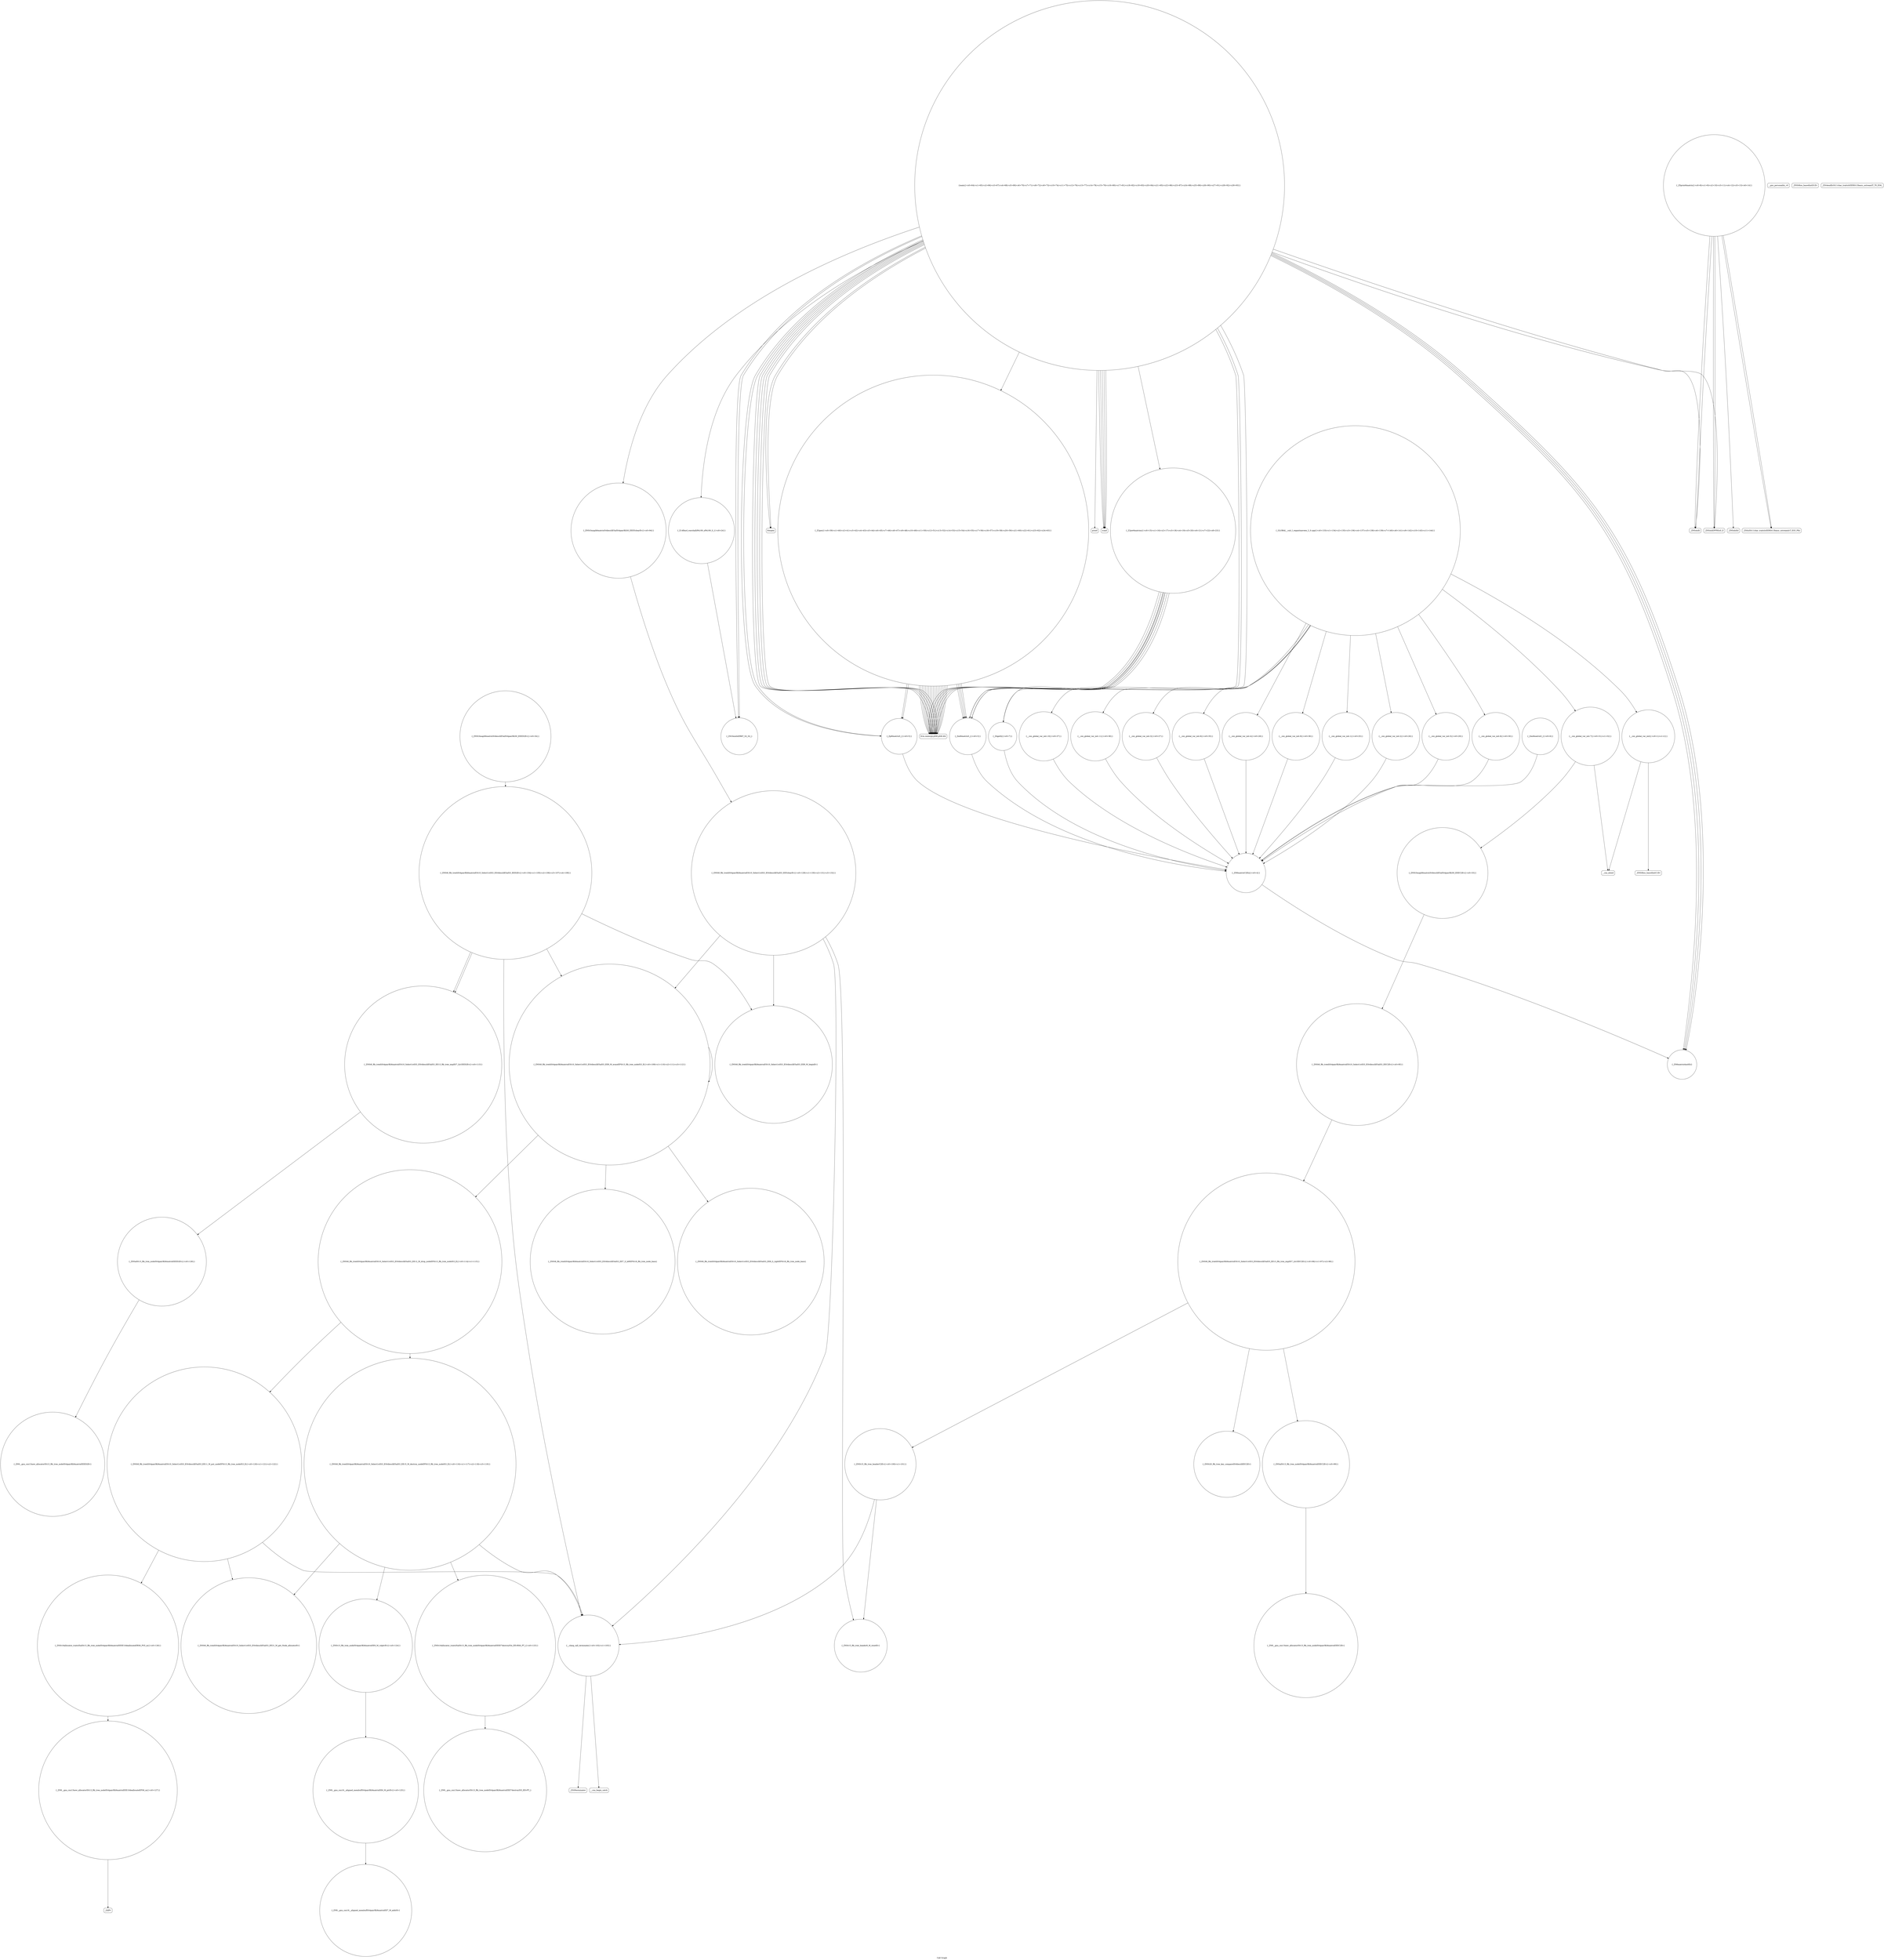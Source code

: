 digraph "Call Graph" {
	label="Call Graph";

	Node0x561283b111a0 [shape=record,shape=circle,label="{__cxx_global_var_init|{<s0>1|<s1>2}}"];
	Node0x561283b111a0:s0 -> Node0x561283b11220[color=black];
	Node0x561283b111a0:s1 -> Node0x561283ce1ca0[color=black];
	Node0x561283ce31a0 [shape=record,shape=circle,label="{_ZNSt15_Rb_tree_header8_M_resetEv}"];
	Node0x561283ce1ea0 [shape=record,shape=circle,label="{_Zmi6matrixS_|{<s0>6}}"];
	Node0x561283ce1ea0:s0 -> Node0x561283ce1da0[color=black];
	Node0x561283ce4540 [shape=record,shape=circle,label="{_ZNSt8_Rb_treeIiSt4pairIKi6matrixESt10_Select1stIS3_ESt4lessIiESaIS3_EE8_M_beginEv}"];
	Node0x561283ce2220 [shape=record,shape=Mrecord,label="{_ZNSolsEd}"];
	Node0x561283ce48c0 [shape=record,shape=circle,label="{_ZNSt16allocator_traitsISaISt13_Rb_tree_nodeISt4pairIKi6matrixEEEE7destroyIS4_EEvRS6_PT_|{<s0>123}}"];
	Node0x561283ce48c0:s0 -> Node0x561283ce4a40[color=black];
	Node0x561283ce25a0 [shape=record,shape=circle,label="{__cxx_global_var_init.3|{<s0>27}}"];
	Node0x561283ce25a0:s0 -> Node0x561283ce1da0[color=black];
	Node0x561283ce4c40 [shape=record,shape=circle,label="{_ZN9__gnu_cxx13new_allocatorISt13_Rb_tree_nodeISt4pairIKi6matrixEEE10deallocateEPS6_m|{<s0>127}}"];
	Node0x561283ce4c40:s0 -> Node0x561283ce4cc0[color=black];
	Node0x561283ce2920 [shape=record,shape=circle,label="{__cxx_global_var_init.8|{<s0>35}}"];
	Node0x561283ce2920:s0 -> Node0x561283ce1da0[color=black];
	Node0x561283ce2ca0 [shape=record,shape=Mrecord,label="{scanf}"];
	Node0x561283ce3020 [shape=record,shape=circle,label="{_ZNSt20_Rb_tree_key_compareISt4lessIiEEC2Ev}"];
	Node0x561283ce1d20 [shape=record,shape=circle,label="{_Zml6matrixS_|{<s0>3}}"];
	Node0x561283ce1d20:s0 -> Node0x561283ce1da0[color=black];
	Node0x561283ce43c0 [shape=record,shape=Mrecord,label="{_ZSt9terminatev}"];
	Node0x561283ce20a0 [shape=record,shape=Mrecord,label="{_ZNSolsEi}"];
	Node0x561283ce4740 [shape=record,shape=circle,label="{_ZNSt8_Rb_treeIiSt4pairIKi6matrixESt10_Select1stIS3_ESt4lessIiESaIS3_EE12_M_drop_nodeEPSt13_Rb_tree_nodeIS3_E|{<s0>114|<s1>115}}"];
	Node0x561283ce4740:s0 -> Node0x561283ce47c0[color=black];
	Node0x561283ce4740:s1 -> Node0x561283ce4840[color=black];
	Node0x561283ce2420 [shape=record,shape=circle,label="{_ZSt3minIxERKT_S2_S2_}"];
	Node0x561283ce4ac0 [shape=record,shape=circle,label="{_ZN9__gnu_cxx16__aligned_membufISt4pairIKi6matrixEE6_M_ptrEv|{<s0>125}}"];
	Node0x561283ce4ac0:s0 -> Node0x561283ce4b40[color=black];
	Node0x561283ce27a0 [shape=record,shape=circle,label="{__cxx_global_var_init.7|{<s0>31|<s1>32}}"];
	Node0x561283ce27a0:s0 -> Node0x561283ce2820[color=black];
	Node0x561283ce27a0:s1 -> Node0x561283ce1ca0[color=black];
	Node0x561283ce4e40 [shape=record,shape=circle,label="{_ZNSt8_Rb_treeIiSt4pairIKi6matrixESt10_Select1stIS3_ESt4lessIiESaIS3_EE5clearEv|{<s0>129|<s1>130|<s2>131|<s3>132}}"];
	Node0x561283ce4e40:s0 -> Node0x561283ce4540[color=black];
	Node0x561283ce4e40:s1 -> Node0x561283ce44c0[color=black];
	Node0x561283ce4e40:s2 -> Node0x561283ce31a0[color=black];
	Node0x561283ce4e40:s3 -> Node0x561283ce32a0[color=black];
	Node0x561283ce2b20 [shape=record,shape=circle,label="{_Z2gox|{<s0>39|<s1>40|<s2>41|<s3>42|<s4>43|<s5>44|<s6>45|<s7>46|<s8>47|<s9>48|<s10>49|<s11>50|<s12>51|<s13>52|<s14>53|<s15>54|<s16>55|<s17>56|<s18>57|<s19>58|<s20>59|<s21>60|<s22>61|<s23>62|<s24>63}}"];
	Node0x561283ce2b20:s0 -> Node0x561283ce2320[color=black];
	Node0x561283ce2b20:s1 -> Node0x561283ce2320[color=black];
	Node0x561283ce2b20:s2 -> Node0x561283ce2320[color=black];
	Node0x561283ce2b20:s3 -> Node0x561283ce2320[color=black];
	Node0x561283ce2b20:s4 -> Node0x561283ce1d20[color=black];
	Node0x561283ce2b20:s5 -> Node0x561283ce2320[color=black];
	Node0x561283ce2b20:s6 -> Node0x561283ce2320[color=black];
	Node0x561283ce2b20:s7 -> Node0x561283ce2320[color=black];
	Node0x561283ce2b20:s8 -> Node0x561283ce2320[color=black];
	Node0x561283ce2b20:s9 -> Node0x561283ce1d20[color=black];
	Node0x561283ce2b20:s10 -> Node0x561283ce1e20[color=black];
	Node0x561283ce2b20:s11 -> Node0x561283ce2320[color=black];
	Node0x561283ce2b20:s12 -> Node0x561283ce2320[color=black];
	Node0x561283ce2b20:s13 -> Node0x561283ce2320[color=black];
	Node0x561283ce2b20:s14 -> Node0x561283ce2320[color=black];
	Node0x561283ce2b20:s15 -> Node0x561283ce2320[color=black];
	Node0x561283ce2b20:s16 -> Node0x561283ce2320[color=black];
	Node0x561283ce2b20:s17 -> Node0x561283ce1d20[color=black];
	Node0x561283ce2b20:s18 -> Node0x561283ce1e20[color=black];
	Node0x561283ce2b20:s19 -> Node0x561283ce2320[color=black];
	Node0x561283ce2b20:s20 -> Node0x561283ce2320[color=black];
	Node0x561283ce2b20:s21 -> Node0x561283ce2320[color=black];
	Node0x561283ce2b20:s22 -> Node0x561283ce1d20[color=black];
	Node0x561283ce2b20:s23 -> Node0x561283ce2320[color=black];
	Node0x561283ce2b20:s24 -> Node0x561283ce2320[color=black];
	Node0x561283ce2ea0 [shape=record,shape=circle,label="{_ZNSt8_Rb_treeIiSt4pairIKi6matrixESt10_Select1stIS3_ESt4lessIiESaIS3_EEC2Ev|{<s0>95}}"];
	Node0x561283ce2ea0:s0 -> Node0x561283ce2f20[color=black];
	Node0x561283b11220 [shape=record,shape=Mrecord,label="{_ZNSt8ios_base4InitC1Ev}"];
	Node0x561283ce3220 [shape=record,shape=Mrecord,label="{__gxx_personality_v0}"];
	Node0x561283ce1f20 [shape=record,shape=circle,label="{_Z4getIi|{<s0>7}}"];
	Node0x561283ce1f20:s0 -> Node0x561283ce1da0[color=black];
	Node0x561283ce45c0 [shape=record,shape=circle,label="{_ZNSt8_Rb_treeIiSt4pairIKi6matrixESt10_Select1stIS3_ESt4lessIiESaIS3_EE13_Rb_tree_implIS7_Lb1EED2Ev|{<s0>113}}"];
	Node0x561283ce45c0:s0 -> Node0x561283ce4d40[color=black];
	Node0x561283ce22a0 [shape=record,shape=circle,label="{_Z2pw6matrixx|{<s0>15|<s1>16|<s2>17|<s3>18|<s4>19|<s5>20|<s6>21|<s7>22|<s8>23}}"];
	Node0x561283ce22a0:s0 -> Node0x561283ce1f20[color=black];
	Node0x561283ce22a0:s1 -> Node0x561283ce2320[color=black];
	Node0x561283ce22a0:s2 -> Node0x561283ce2320[color=black];
	Node0x561283ce22a0:s3 -> Node0x561283ce1d20[color=black];
	Node0x561283ce22a0:s4 -> Node0x561283ce2320[color=black];
	Node0x561283ce22a0:s5 -> Node0x561283ce2320[color=black];
	Node0x561283ce22a0:s6 -> Node0x561283ce2320[color=black];
	Node0x561283ce22a0:s7 -> Node0x561283ce1d20[color=black];
	Node0x561283ce22a0:s8 -> Node0x561283ce2320[color=black];
	Node0x561283ce4940 [shape=record,shape=circle,label="{_ZNSt8_Rb_treeIiSt4pairIKi6matrixESt10_Select1stIS3_ESt4lessIiESaIS3_EE21_M_get_Node_allocatorEv}"];
	Node0x561283ce2620 [shape=record,shape=circle,label="{__cxx_global_var_init.4|{<s0>28}}"];
	Node0x561283ce2620:s0 -> Node0x561283ce1da0[color=black];
	Node0x561283ce4cc0 [shape=record,shape=Mrecord,label="{_ZdlPv}"];
	Node0x561283ce29a0 [shape=record,shape=circle,label="{__cxx_global_var_init.9|{<s0>36}}"];
	Node0x561283ce29a0:s0 -> Node0x561283ce1da0[color=black];
	Node0x561283ce2d20 [shape=record,shape=circle,label="{_ZNSt3mapIi6matrixSt4lessIiESaISt4pairIKiS0_EEE5clearEv|{<s0>94}}"];
	Node0x561283ce2d20:s0 -> Node0x561283ce4e40[color=black];
	Node0x561283ce30a0 [shape=record,shape=circle,label="{_ZNSt15_Rb_tree_headerC2Ev|{<s0>100|<s1>101}}"];
	Node0x561283ce30a0:s0 -> Node0x561283ce31a0[color=black];
	Node0x561283ce30a0:s1 -> Node0x561283ce32a0[color=black];
	Node0x561283ce1da0 [shape=record,shape=circle,label="{_ZN6matrixC2Eii|{<s0>4}}"];
	Node0x561283ce1da0:s0 -> Node0x561283ce2da0[color=black];
	Node0x561283ce4440 [shape=record,shape=circle,label="{_ZNSt8_Rb_treeIiSt4pairIKi6matrixESt10_Select1stIS3_ESt4lessIiESaIS3_EED2Ev|{<s0>104|<s1>105|<s2>106|<s3>107|<s4>108}}"];
	Node0x561283ce4440:s0 -> Node0x561283ce4540[color=black];
	Node0x561283ce4440:s1 -> Node0x561283ce44c0[color=black];
	Node0x561283ce4440:s2 -> Node0x561283ce45c0[color=black];
	Node0x561283ce4440:s3 -> Node0x561283ce45c0[color=black];
	Node0x561283ce4440:s4 -> Node0x561283ce32a0[color=black];
	Node0x561283ce2120 [shape=record,shape=Mrecord,label="{_ZNSolsEPFRSoS_E}"];
	Node0x561283ce47c0 [shape=record,shape=circle,label="{_ZNSt8_Rb_treeIiSt4pairIKi6matrixESt10_Select1stIS3_ESt4lessIiESaIS3_EE15_M_destroy_nodeEPSt13_Rb_tree_nodeIS3_E|{<s0>116|<s1>117|<s2>118|<s3>119}}"];
	Node0x561283ce47c0:s0 -> Node0x561283ce4940[color=black];
	Node0x561283ce47c0:s1 -> Node0x561283ce49c0[color=black];
	Node0x561283ce47c0:s2 -> Node0x561283ce48c0[color=black];
	Node0x561283ce47c0:s3 -> Node0x561283ce32a0[color=black];
	Node0x561283ce24a0 [shape=record,shape=circle,label="{__cxx_global_var_init.1|{<s0>25}}"];
	Node0x561283ce24a0:s0 -> Node0x561283ce1da0[color=black];
	Node0x561283ce4b40 [shape=record,shape=circle,label="{_ZN9__gnu_cxx16__aligned_membufISt4pairIKi6matrixEE7_M_addrEv}"];
	Node0x561283ce2820 [shape=record,shape=circle,label="{_ZNSt3mapIi6matrixSt4lessIiESaISt4pairIKiS0_EEEC2Ev|{<s0>33}}"];
	Node0x561283ce2820:s0 -> Node0x561283ce2ea0[color=black];
	Node0x561283ce4ec0 [shape=record,shape=circle,label="{_GLOBAL__sub_I_regantinaveen_2_0.cpp|{<s0>133|<s1>134|<s2>135|<s3>136|<s4>137|<s5>138|<s6>139|<s7>140|<s8>141|<s9>142|<s10>143|<s11>144}}"];
	Node0x561283ce4ec0:s0 -> Node0x561283b111a0[color=black];
	Node0x561283ce4ec0:s1 -> Node0x561283ce24a0[color=black];
	Node0x561283ce4ec0:s2 -> Node0x561283ce2520[color=black];
	Node0x561283ce4ec0:s3 -> Node0x561283ce25a0[color=black];
	Node0x561283ce4ec0:s4 -> Node0x561283ce2620[color=black];
	Node0x561283ce4ec0:s5 -> Node0x561283ce26a0[color=black];
	Node0x561283ce4ec0:s6 -> Node0x561283ce2720[color=black];
	Node0x561283ce4ec0:s7 -> Node0x561283ce27a0[color=black];
	Node0x561283ce4ec0:s8 -> Node0x561283ce2920[color=black];
	Node0x561283ce4ec0:s9 -> Node0x561283ce29a0[color=black];
	Node0x561283ce4ec0:s10 -> Node0x561283ce2a20[color=black];
	Node0x561283ce4ec0:s11 -> Node0x561283ce2aa0[color=black];
	Node0x561283ce2ba0 [shape=record,shape=circle,label="{main|{<s0>64|<s1>65|<s2>66|<s3>67|<s4>68|<s5>69|<s6>70|<s7>71|<s8>72|<s9>73|<s10>74|<s11>75|<s12>76|<s13>77|<s14>78|<s15>79|<s16>80|<s17>81|<s18>82|<s19>83|<s20>84|<s21>85|<s22>86|<s23>87|<s24>88|<s25>89|<s26>90|<s27>91|<s28>92|<s29>93}}"];
	Node0x561283ce2ba0:s0 -> Node0x561283ce2c20[color=black];
	Node0x561283ce2ba0:s1 -> Node0x561283ce2c20[color=black];
	Node0x561283ce2ba0:s2 -> Node0x561283ce2ca0[color=black];
	Node0x561283ce2ba0:s3 -> Node0x561283ce20a0[color=black];
	Node0x561283ce2ba0:s4 -> Node0x561283ce2120[color=black];
	Node0x561283ce2ba0:s5 -> Node0x561283ce2d20[color=black];
	Node0x561283ce2ba0:s6 -> Node0x561283ce2ca0[color=black];
	Node0x561283ce2ba0:s7 -> Node0x561283ce2ca0[color=black];
	Node0x561283ce2ba0:s8 -> Node0x561283ce2ca0[color=black];
	Node0x561283ce2ba0:s9 -> Node0x561283ce2ca0[color=black];
	Node0x561283ce2ba0:s10 -> Node0x561283ce2420[color=black];
	Node0x561283ce2ba0:s11 -> Node0x561283ce2420[color=black];
	Node0x561283ce2ba0:s12 -> Node0x561283ce23a0[color=black];
	Node0x561283ce2ba0:s13 -> Node0x561283ce2da0[color=black];
	Node0x561283ce2ba0:s14 -> Node0x561283ce2da0[color=black];
	Node0x561283ce2ba0:s15 -> Node0x561283ce2da0[color=black];
	Node0x561283ce2ba0:s16 -> Node0x561283ce1f20[color=black];
	Node0x561283ce2ba0:s17 -> Node0x561283ce2320[color=black];
	Node0x561283ce2ba0:s18 -> Node0x561283ce2da0[color=black];
	Node0x561283ce2ba0:s19 -> Node0x561283ce2320[color=black];
	Node0x561283ce2ba0:s20 -> Node0x561283ce2320[color=black];
	Node0x561283ce2ba0:s21 -> Node0x561283ce22a0[color=black];
	Node0x561283ce2ba0:s22 -> Node0x561283ce1d20[color=black];
	Node0x561283ce2ba0:s23 -> Node0x561283ce2320[color=black];
	Node0x561283ce2ba0:s24 -> Node0x561283ce2320[color=black];
	Node0x561283ce2ba0:s25 -> Node0x561283ce2b20[color=black];
	Node0x561283ce2ba0:s26 -> Node0x561283ce1e20[color=black];
	Node0x561283ce2ba0:s27 -> Node0x561283ce1d20[color=black];
	Node0x561283ce2ba0:s28 -> Node0x561283ce1e20[color=black];
	Node0x561283ce2ba0:s29 -> Node0x561283ce2e20[color=black];
	Node0x561283ce2f20 [shape=record,shape=circle,label="{_ZNSt8_Rb_treeIiSt4pairIKi6matrixESt10_Select1stIS3_ESt4lessIiESaIS3_EE13_Rb_tree_implIS7_Lb1EEC2Ev|{<s0>96|<s1>97|<s2>98}}"];
	Node0x561283ce2f20:s0 -> Node0x561283ce2fa0[color=black];
	Node0x561283ce2f20:s1 -> Node0x561283ce3020[color=black];
	Node0x561283ce2f20:s2 -> Node0x561283ce30a0[color=black];
	Node0x561283ce1c20 [shape=record,shape=Mrecord,label="{_ZNSt8ios_base4InitD1Ev}"];
	Node0x561283ce32a0 [shape=record,shape=circle,label="{__clang_call_terminate|{<s0>102|<s1>103}}"];
	Node0x561283ce32a0:s0 -> Node0x561283ce4340[color=black];
	Node0x561283ce32a0:s1 -> Node0x561283ce43c0[color=black];
	Node0x561283ce1fa0 [shape=record,shape=circle,label="{_Z5print6matrix|{<s0>8|<s1>9|<s2>10|<s3>11|<s4>12|<s5>13|<s6>14}}"];
	Node0x561283ce1fa0:s0 -> Node0x561283ce20a0[color=black];
	Node0x561283ce1fa0:s1 -> Node0x561283ce2020[color=black];
	Node0x561283ce1fa0:s2 -> Node0x561283ce20a0[color=black];
	Node0x561283ce1fa0:s3 -> Node0x561283ce2120[color=black];
	Node0x561283ce1fa0:s4 -> Node0x561283ce2220[color=black];
	Node0x561283ce1fa0:s5 -> Node0x561283ce2020[color=black];
	Node0x561283ce1fa0:s6 -> Node0x561283ce2120[color=black];
	Node0x561283ce4640 [shape=record,shape=circle,label="{_ZNSt8_Rb_treeIiSt4pairIKi6matrixESt10_Select1stIS3_ESt4lessIiESaIS3_EE8_S_rightEPSt18_Rb_tree_node_base}"];
	Node0x561283ce2320 [shape=record,shape=Mrecord,label="{llvm.memcpy.p0i8.p0i8.i64}"];
	Node0x561283ce49c0 [shape=record,shape=circle,label="{_ZNSt13_Rb_tree_nodeISt4pairIKi6matrixEE9_M_valptrEv|{<s0>124}}"];
	Node0x561283ce49c0:s0 -> Node0x561283ce4ac0[color=black];
	Node0x561283ce26a0 [shape=record,shape=circle,label="{__cxx_global_var_init.5|{<s0>29}}"];
	Node0x561283ce26a0:s0 -> Node0x561283ce1da0[color=black];
	Node0x561283ce4d40 [shape=record,shape=circle,label="{_ZNSaISt13_Rb_tree_nodeISt4pairIKi6matrixEEED2Ev|{<s0>128}}"];
	Node0x561283ce4d40:s0 -> Node0x561283ce4dc0[color=black];
	Node0x561283ce2a20 [shape=record,shape=circle,label="{__cxx_global_var_init.10|{<s0>37}}"];
	Node0x561283ce2a20:s0 -> Node0x561283ce1da0[color=black];
	Node0x561283ce2da0 [shape=record,shape=circle,label="{_ZN6matrix4initEii}"];
	Node0x561283ce3120 [shape=record,shape=circle,label="{_ZN9__gnu_cxx13new_allocatorISt13_Rb_tree_nodeISt4pairIKi6matrixEEEC2Ev}"];
	Node0x561283ce1e20 [shape=record,shape=circle,label="{_Zpl6matrixS_|{<s0>5}}"];
	Node0x561283ce1e20:s0 -> Node0x561283ce1da0[color=black];
	Node0x561283ce44c0 [shape=record,shape=circle,label="{_ZNSt8_Rb_treeIiSt4pairIKi6matrixESt10_Select1stIS3_ESt4lessIiESaIS3_EE8_M_eraseEPSt13_Rb_tree_nodeIS3_E|{<s0>109|<s1>110|<s2>111|<s3>112}}"];
	Node0x561283ce44c0:s0 -> Node0x561283ce4640[color=black];
	Node0x561283ce44c0:s1 -> Node0x561283ce44c0[color=black];
	Node0x561283ce44c0:s2 -> Node0x561283ce46c0[color=black];
	Node0x561283ce44c0:s3 -> Node0x561283ce4740[color=black];
	Node0x561283ce21a0 [shape=record,shape=Mrecord,label="{_ZSt4endlIcSt11char_traitsIcEERSt13basic_ostreamIT_T0_ES6_}"];
	Node0x561283ce4840 [shape=record,shape=circle,label="{_ZNSt8_Rb_treeIiSt4pairIKi6matrixESt10_Select1stIS3_ESt4lessIiESaIS3_EE11_M_put_nodeEPSt13_Rb_tree_nodeIS3_E|{<s0>120|<s1>121|<s2>122}}"];
	Node0x561283ce4840:s0 -> Node0x561283ce4940[color=black];
	Node0x561283ce4840:s1 -> Node0x561283ce4bc0[color=black];
	Node0x561283ce4840:s2 -> Node0x561283ce32a0[color=black];
	Node0x561283ce2520 [shape=record,shape=circle,label="{__cxx_global_var_init.2|{<s0>26}}"];
	Node0x561283ce2520:s0 -> Node0x561283ce1da0[color=black];
	Node0x561283ce4bc0 [shape=record,shape=circle,label="{_ZNSt16allocator_traitsISaISt13_Rb_tree_nodeISt4pairIKi6matrixEEEE10deallocateERS6_PS5_m|{<s0>126}}"];
	Node0x561283ce4bc0:s0 -> Node0x561283ce4c40[color=black];
	Node0x561283ce28a0 [shape=record,shape=circle,label="{_ZNSt3mapIi6matrixSt4lessIiESaISt4pairIKiS0_EEED2Ev|{<s0>34}}"];
	Node0x561283ce28a0:s0 -> Node0x561283ce4440[color=black];
	Node0x561283ce2c20 [shape=record,shape=Mrecord,label="{freopen}"];
	Node0x561283ce2fa0 [shape=record,shape=circle,label="{_ZNSaISt13_Rb_tree_nodeISt4pairIKi6matrixEEEC2Ev|{<s0>99}}"];
	Node0x561283ce2fa0:s0 -> Node0x561283ce3120[color=black];
	Node0x561283ce1ca0 [shape=record,shape=Mrecord,label="{__cxa_atexit}"];
	Node0x561283ce4340 [shape=record,shape=Mrecord,label="{__cxa_begin_catch}"];
	Node0x561283ce2020 [shape=record,shape=Mrecord,label="{_ZStlsISt11char_traitsIcEERSt13basic_ostreamIcT_ES5_PKc}"];
	Node0x561283ce46c0 [shape=record,shape=circle,label="{_ZNSt8_Rb_treeIiSt4pairIKi6matrixESt10_Select1stIS3_ESt4lessIiESaIS3_EE7_S_leftEPSt18_Rb_tree_node_base}"];
	Node0x561283ce23a0 [shape=record,shape=circle,label="{_Z14floyd_warshalliPA109_xPA109_S_|{<s0>24}}"];
	Node0x561283ce23a0:s0 -> Node0x561283ce2420[color=black];
	Node0x561283ce4a40 [shape=record,shape=circle,label="{_ZN9__gnu_cxx13new_allocatorISt13_Rb_tree_nodeISt4pairIKi6matrixEEE7destroyIS5_EEvPT_}"];
	Node0x561283ce2720 [shape=record,shape=circle,label="{__cxx_global_var_init.6|{<s0>30}}"];
	Node0x561283ce2720:s0 -> Node0x561283ce1da0[color=black];
	Node0x561283ce4dc0 [shape=record,shape=circle,label="{_ZN9__gnu_cxx13new_allocatorISt13_Rb_tree_nodeISt4pairIKi6matrixEEED2Ev}"];
	Node0x561283ce2aa0 [shape=record,shape=circle,label="{__cxx_global_var_init.11|{<s0>38}}"];
	Node0x561283ce2aa0:s0 -> Node0x561283ce1da0[color=black];
	Node0x561283ce2e20 [shape=record,shape=Mrecord,label="{printf}"];
}
